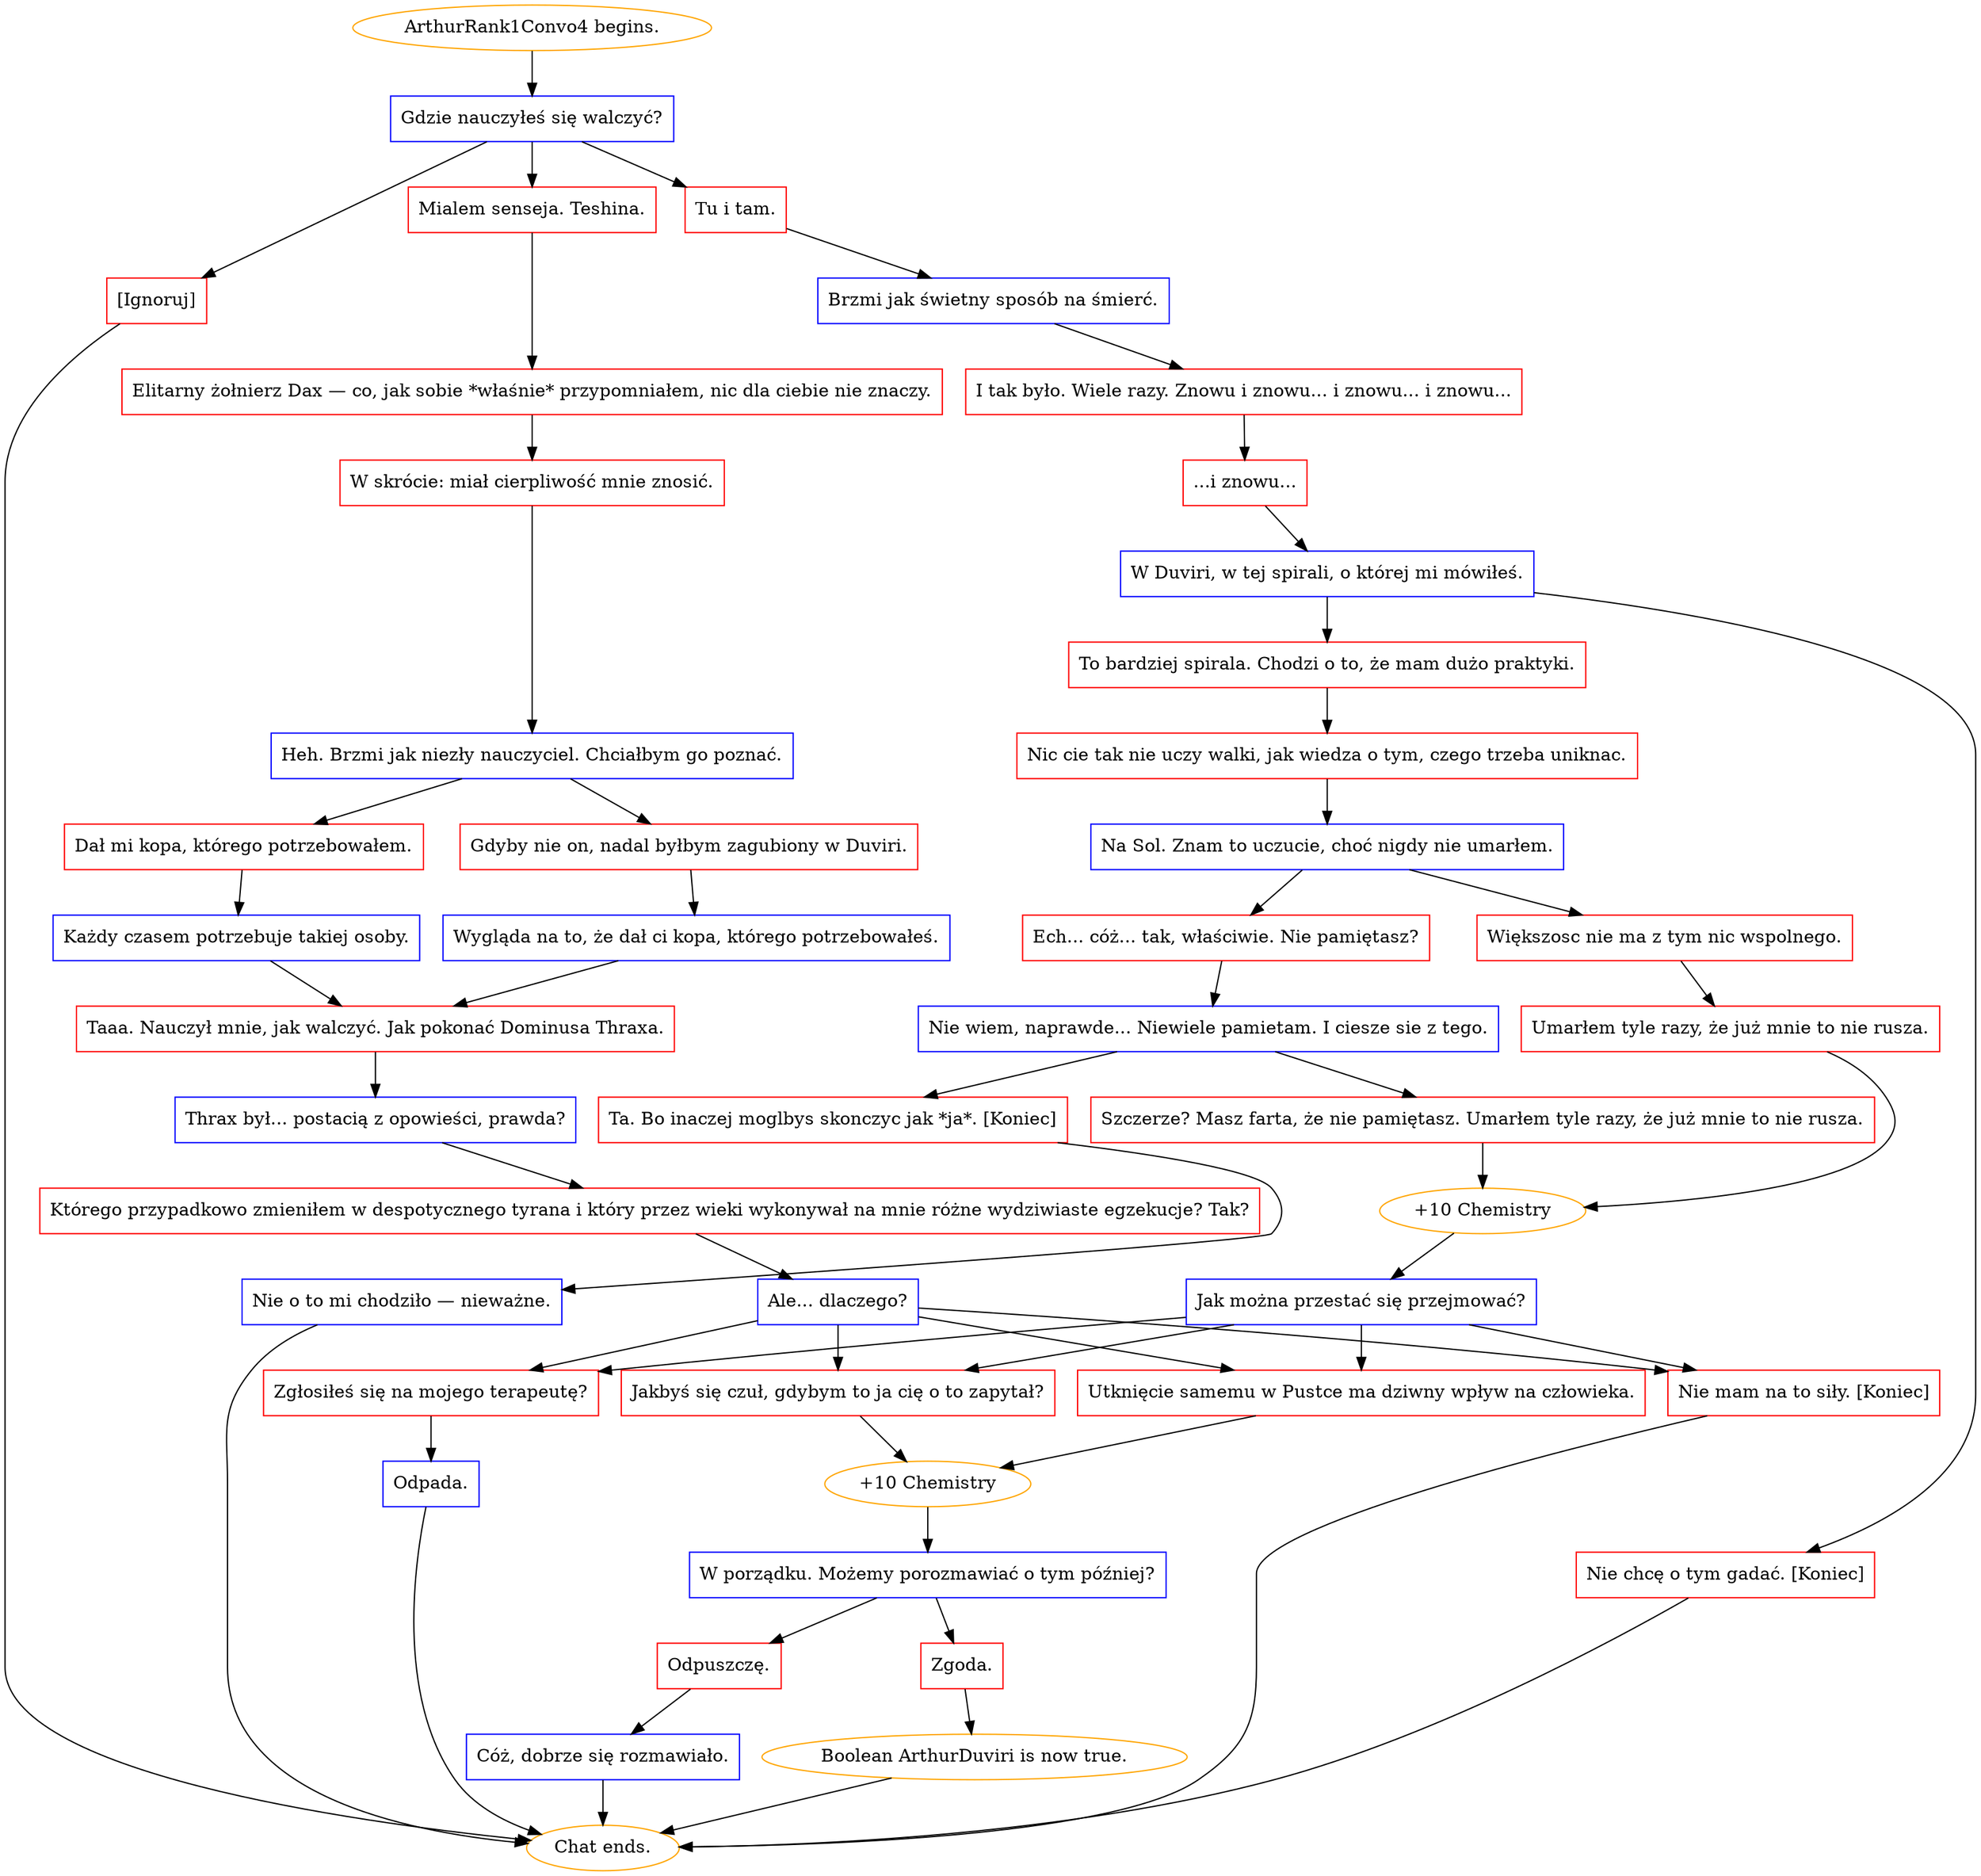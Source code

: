 digraph {
	"ArthurRank1Convo4 begins." [color=orange];
		"ArthurRank1Convo4 begins." -> j454109782;
	j454109782 [label="Gdzie nauczyłeś się walczyć?",shape=box,color=blue];
		j454109782 -> j2050208565;
		j454109782 -> j2495678391;
		j454109782 -> j3747364732;
	j2050208565 [label="Tu i tam.",shape=box,color=red];
		j2050208565 -> j2047770036;
	j2495678391 [label="Mialem senseja. Teshina.",shape=box,color=red];
		j2495678391 -> j564858772;
	j3747364732 [label="[Ignoruj]",shape=box,color=red];
		j3747364732 -> "Chat ends.";
	j2047770036 [label="Brzmi jak świetny sposób na śmierć.",shape=box,color=blue];
		j2047770036 -> j1606585091;
	j564858772 [label="Elitarny żołnierz Dax — co, jak sobie *właśnie* przypomniałem, nic dla ciebie nie znaczy.",shape=box,color=red];
		j564858772 -> j2617699817;
	"Chat ends." [color=orange];
	j1606585091 [label="I tak było. Wiele razy. Znowu i znowu... i znowu... i znowu...",shape=box,color=red];
		j1606585091 -> j2228790314;
	j2617699817 [label="W skrócie: miał cierpliwość mnie znosić.",shape=box,color=red];
		j2617699817 -> j4257485386;
	j2228790314 [label="...i znowu...",shape=box,color=red];
		j2228790314 -> j1642778547;
	j4257485386 [label="Heh. Brzmi jak niezły nauczyciel. Chciałbym go poznać.",shape=box,color=blue];
		j4257485386 -> j3879938857;
		j4257485386 -> j1909129785;
	j1642778547 [label="W Duviri, w tej spirali, o której mi mówiłeś.",shape=box,color=blue];
		j1642778547 -> j2838665715;
		j1642778547 -> j1776664103;
	j3879938857 [label="Gdyby nie on, nadal byłbym zagubiony w Duviri.",shape=box,color=red];
		j3879938857 -> j2114063613;
	j1909129785 [label="Dał mi kopa, którego potrzebowałem.",shape=box,color=red];
		j1909129785 -> j739649557;
	j2838665715 [label="To bardziej spirala. Chodzi o to, że mam dużo praktyki.",shape=box,color=red];
		j2838665715 -> j2338003416;
	j1776664103 [label="Nie chcę o tym gadać. [Koniec]",shape=box,color=red];
		j1776664103 -> "Chat ends.";
	j2114063613 [label="Wygląda na to, że dał ci kopa, którego potrzebowałeś.",shape=box,color=blue];
		j2114063613 -> j1830623371;
	j739649557 [label="Każdy czasem potrzebuje takiej osoby.",shape=box,color=blue];
		j739649557 -> j1830623371;
	j2338003416 [label="Nic cie tak nie uczy walki, jak wiedza o tym, czego trzeba uniknac.",shape=box,color=red];
		j2338003416 -> j469838570;
	j1830623371 [label="Taaa. Nauczył mnie, jak walczyć. Jak pokonać Dominusa Thraxa.",shape=box,color=red];
		j1830623371 -> j218800573;
	j469838570 [label="Na Sol. Znam to uczucie, choć nigdy nie umarłem.",shape=box,color=blue];
		j469838570 -> j2992055649;
		j469838570 -> j715579507;
	j218800573 [label="Thrax był... postacią z opowieści, prawda?",shape=box,color=blue];
		j218800573 -> j2715422683;
	j2992055649 [label="Ech... cóż... tak, właściwie. Nie pamiętasz?",shape=box,color=red];
		j2992055649 -> j1328622541;
	j715579507 [label="Większosc nie ma z tym nic wspolnego.",shape=box,color=red];
		j715579507 -> j1301873290;
	j2715422683 [label="Którego przypadkowo zmieniłem w despotycznego tyrana i który przez wieki wykonywał na mnie różne wydziwiaste egzekucje? Tak?",shape=box,color=red];
		j2715422683 -> j2860775183;
	j1328622541 [label="Nie wiem, naprawde... Niewiele pamietam. I ciesze sie z tego.",shape=box,color=blue];
		j1328622541 -> j3351413640;
		j1328622541 -> j1867210454;
	j1301873290 [label="Umarłem tyle razy, że już mnie to nie rusza.",shape=box,color=red];
		j1301873290 -> j738216649;
	j2860775183 [label="Ale... dlaczego?",shape=box,color=blue];
		j2860775183 -> j4185459425;
		j2860775183 -> j3332095193;
		j2860775183 -> j1568809131;
		j2860775183 -> j2382430386;
	j3351413640 [label="Ta. Bo inaczej moglbys skonczyc jak *ja*. [Koniec]",shape=box,color=red];
		j3351413640 -> j372333363;
	j1867210454 [label="Szczerze? Masz farta, że nie pamiętasz. Umarłem tyle razy, że już mnie to nie rusza.",shape=box,color=red];
		j1867210454 -> j738216649;
	j738216649 [label="+10 Chemistry",color=orange];
		j738216649 -> j3287389087;
	j4185459425 [label="Jakbyś się czuł, gdybym to ja cię o to zapytał?",shape=box,color=red];
		j4185459425 -> j997084797;
	j3332095193 [label="Zgłosiłeś się na mojego terapeutę?",shape=box,color=red];
		j3332095193 -> j3884467445;
	j1568809131 [label="Utknięcie samemu w Pustce ma dziwny wpływ na człowieka.",shape=box,color=red];
		j1568809131 -> j997084797;
	j2382430386 [label="Nie mam na to siły. [Koniec]",shape=box,color=red];
		j2382430386 -> "Chat ends.";
	j372333363 [label="Nie o to mi chodziło — nieważne.",shape=box,color=blue];
		j372333363 -> "Chat ends.";
	j3287389087 [label="Jak można przestać się przejmować?",shape=box,color=blue];
		j3287389087 -> j4185459425;
		j3287389087 -> j3332095193;
		j3287389087 -> j1568809131;
		j3287389087 -> j2382430386;
	j997084797 [label="+10 Chemistry",color=orange];
		j997084797 -> j1789240876;
	j3884467445 [label="Odpada.",shape=box,color=blue];
		j3884467445 -> "Chat ends.";
	j1789240876 [label="W porządku. Możemy porozmawiać o tym później?",shape=box,color=blue];
		j1789240876 -> j558738056;
		j1789240876 -> j3353868740;
	j558738056 [label="Zgoda.",shape=box,color=red];
		j558738056 -> j1992354670;
	j3353868740 [label="Odpuszczę.",shape=box,color=red];
		j3353868740 -> j494854585;
	j1992354670 [label="Boolean ArthurDuviri is now true.",color=orange];
		j1992354670 -> "Chat ends.";
	j494854585 [label="Cóż, dobrze się rozmawiało.",shape=box,color=blue];
		j494854585 -> "Chat ends.";
}